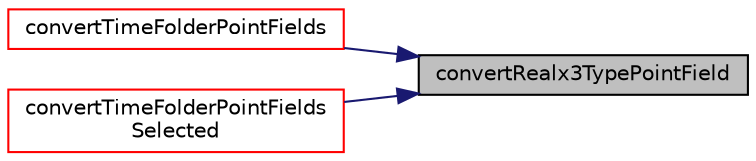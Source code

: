 digraph "convertRealx3TypePointField"
{
 // LATEX_PDF_SIZE
  edge [fontname="Helvetica",fontsize="10",labelfontname="Helvetica",labelfontsize="10"];
  node [fontname="Helvetica",fontsize="10",shape=record];
  rankdir="RL";
  Node1 [label="convertRealx3TypePointField",height=0.2,width=0.4,color="black", fillcolor="grey75", style="filled", fontcolor="black",tooltip=" "];
  Node1 -> Node2 [dir="back",color="midnightblue",fontsize="10",style="solid",fontname="Helvetica"];
  Node2 [label="convertTimeFolderPointFields",height=0.2,width=0.4,color="red", fillcolor="white", style="filled",URL="$namespacepFlow_1_1PFtoVTK.html#ae2070895c92a60735eedfd09e0275678",tooltip=" "];
  Node1 -> Node4 [dir="back",color="midnightblue",fontsize="10",style="solid",fontname="Helvetica"];
  Node4 [label="convertTimeFolderPointFields\lSelected",height=0.2,width=0.4,color="red", fillcolor="white", style="filled",URL="$namespacepFlow_1_1PFtoVTK.html#a9c61ea6aa5f8ad3c240cc00666ce9d58",tooltip=" "];
}
